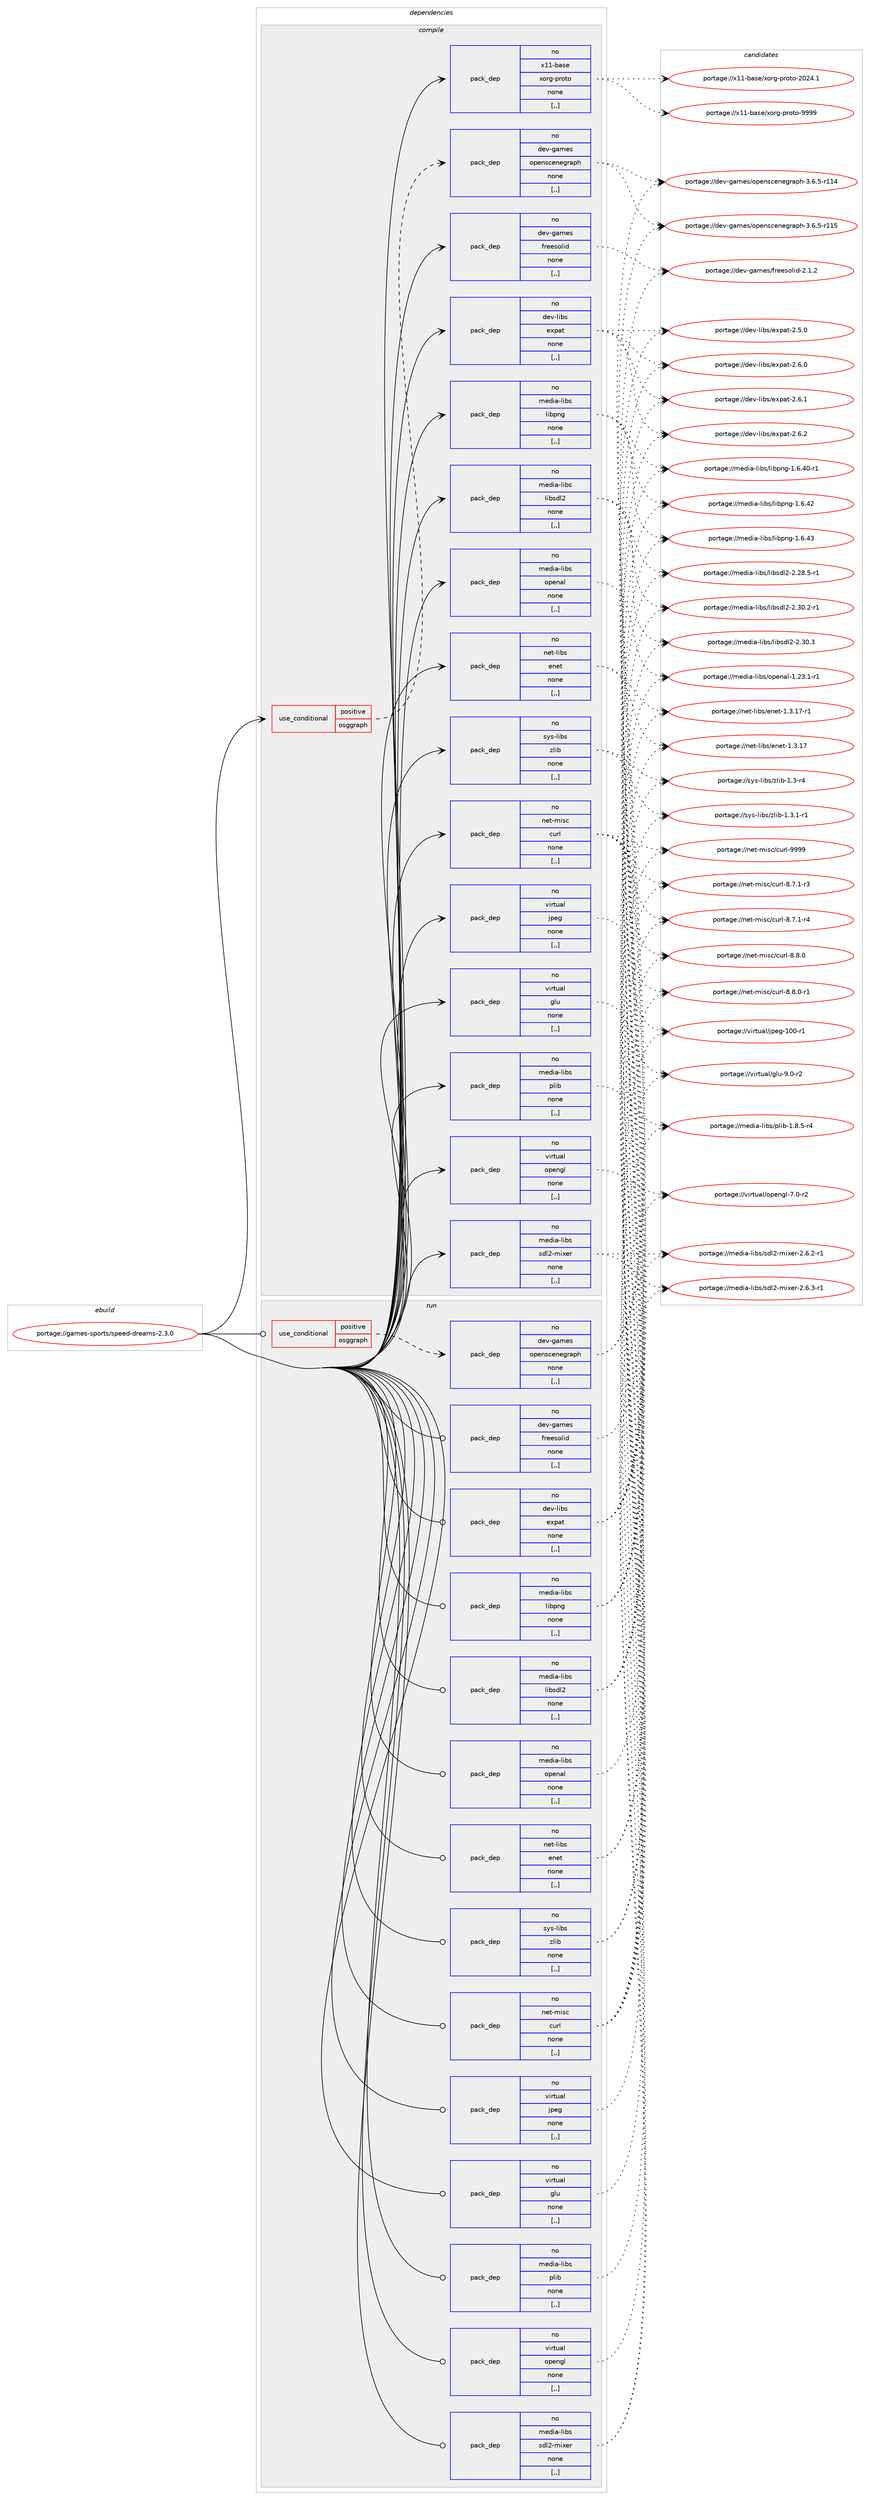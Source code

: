 digraph prolog {

# *************
# Graph options
# *************

newrank=true;
concentrate=true;
compound=true;
graph [rankdir=LR,fontname=Helvetica,fontsize=10,ranksep=1.5];#, ranksep=2.5, nodesep=0.2];
edge  [arrowhead=vee];
node  [fontname=Helvetica,fontsize=10];

# **********
# The ebuild
# **********

subgraph cluster_leftcol {
color=gray;
rank=same;
label=<<i>ebuild</i>>;
id [label="portage://games-sports/speed-dreams-2.3.0", color=red, width=4, href="../games-sports/speed-dreams-2.3.0.svg"];
}

# ****************
# The dependencies
# ****************

subgraph cluster_midcol {
color=gray;
label=<<i>dependencies</i>>;
subgraph cluster_compile {
fillcolor="#eeeeee";
style=filled;
label=<<i>compile</i>>;
subgraph cond63286 {
dependency229469 [label=<<TABLE BORDER="0" CELLBORDER="1" CELLSPACING="0" CELLPADDING="4"><TR><TD ROWSPAN="3" CELLPADDING="10">use_conditional</TD></TR><TR><TD>positive</TD></TR><TR><TD>osggraph</TD></TR></TABLE>>, shape=none, color=red];
subgraph pack164679 {
dependency229470 [label=<<TABLE BORDER="0" CELLBORDER="1" CELLSPACING="0" CELLPADDING="4" WIDTH="220"><TR><TD ROWSPAN="6" CELLPADDING="30">pack_dep</TD></TR><TR><TD WIDTH="110">no</TD></TR><TR><TD>dev-games</TD></TR><TR><TD>openscenegraph</TD></TR><TR><TD>none</TD></TR><TR><TD>[,,]</TD></TR></TABLE>>, shape=none, color=blue];
}
dependency229469:e -> dependency229470:w [weight=20,style="dashed",arrowhead="vee"];
}
id:e -> dependency229469:w [weight=20,style="solid",arrowhead="vee"];
subgraph pack164680 {
dependency229471 [label=<<TABLE BORDER="0" CELLBORDER="1" CELLSPACING="0" CELLPADDING="4" WIDTH="220"><TR><TD ROWSPAN="6" CELLPADDING="30">pack_dep</TD></TR><TR><TD WIDTH="110">no</TD></TR><TR><TD>dev-games</TD></TR><TR><TD>freesolid</TD></TR><TR><TD>none</TD></TR><TR><TD>[,,]</TD></TR></TABLE>>, shape=none, color=blue];
}
id:e -> dependency229471:w [weight=20,style="solid",arrowhead="vee"];
subgraph pack164681 {
dependency229472 [label=<<TABLE BORDER="0" CELLBORDER="1" CELLSPACING="0" CELLPADDING="4" WIDTH="220"><TR><TD ROWSPAN="6" CELLPADDING="30">pack_dep</TD></TR><TR><TD WIDTH="110">no</TD></TR><TR><TD>dev-libs</TD></TR><TR><TD>expat</TD></TR><TR><TD>none</TD></TR><TR><TD>[,,]</TD></TR></TABLE>>, shape=none, color=blue];
}
id:e -> dependency229472:w [weight=20,style="solid",arrowhead="vee"];
subgraph pack164682 {
dependency229473 [label=<<TABLE BORDER="0" CELLBORDER="1" CELLSPACING="0" CELLPADDING="4" WIDTH="220"><TR><TD ROWSPAN="6" CELLPADDING="30">pack_dep</TD></TR><TR><TD WIDTH="110">no</TD></TR><TR><TD>media-libs</TD></TR><TR><TD>libpng</TD></TR><TR><TD>none</TD></TR><TR><TD>[,,]</TD></TR></TABLE>>, shape=none, color=blue];
}
id:e -> dependency229473:w [weight=20,style="solid",arrowhead="vee"];
subgraph pack164683 {
dependency229474 [label=<<TABLE BORDER="0" CELLBORDER="1" CELLSPACING="0" CELLPADDING="4" WIDTH="220"><TR><TD ROWSPAN="6" CELLPADDING="30">pack_dep</TD></TR><TR><TD WIDTH="110">no</TD></TR><TR><TD>media-libs</TD></TR><TR><TD>libsdl2</TD></TR><TR><TD>none</TD></TR><TR><TD>[,,]</TD></TR></TABLE>>, shape=none, color=blue];
}
id:e -> dependency229474:w [weight=20,style="solid",arrowhead="vee"];
subgraph pack164684 {
dependency229475 [label=<<TABLE BORDER="0" CELLBORDER="1" CELLSPACING="0" CELLPADDING="4" WIDTH="220"><TR><TD ROWSPAN="6" CELLPADDING="30">pack_dep</TD></TR><TR><TD WIDTH="110">no</TD></TR><TR><TD>media-libs</TD></TR><TR><TD>openal</TD></TR><TR><TD>none</TD></TR><TR><TD>[,,]</TD></TR></TABLE>>, shape=none, color=blue];
}
id:e -> dependency229475:w [weight=20,style="solid",arrowhead="vee"];
subgraph pack164685 {
dependency229476 [label=<<TABLE BORDER="0" CELLBORDER="1" CELLSPACING="0" CELLPADDING="4" WIDTH="220"><TR><TD ROWSPAN="6" CELLPADDING="30">pack_dep</TD></TR><TR><TD WIDTH="110">no</TD></TR><TR><TD>media-libs</TD></TR><TR><TD>plib</TD></TR><TR><TD>none</TD></TR><TR><TD>[,,]</TD></TR></TABLE>>, shape=none, color=blue];
}
id:e -> dependency229476:w [weight=20,style="solid",arrowhead="vee"];
subgraph pack164686 {
dependency229477 [label=<<TABLE BORDER="0" CELLBORDER="1" CELLSPACING="0" CELLPADDING="4" WIDTH="220"><TR><TD ROWSPAN="6" CELLPADDING="30">pack_dep</TD></TR><TR><TD WIDTH="110">no</TD></TR><TR><TD>media-libs</TD></TR><TR><TD>sdl2-mixer</TD></TR><TR><TD>none</TD></TR><TR><TD>[,,]</TD></TR></TABLE>>, shape=none, color=blue];
}
id:e -> dependency229477:w [weight=20,style="solid",arrowhead="vee"];
subgraph pack164687 {
dependency229478 [label=<<TABLE BORDER="0" CELLBORDER="1" CELLSPACING="0" CELLPADDING="4" WIDTH="220"><TR><TD ROWSPAN="6" CELLPADDING="30">pack_dep</TD></TR><TR><TD WIDTH="110">no</TD></TR><TR><TD>net-libs</TD></TR><TR><TD>enet</TD></TR><TR><TD>none</TD></TR><TR><TD>[,,]</TD></TR></TABLE>>, shape=none, color=blue];
}
id:e -> dependency229478:w [weight=20,style="solid",arrowhead="vee"];
subgraph pack164688 {
dependency229479 [label=<<TABLE BORDER="0" CELLBORDER="1" CELLSPACING="0" CELLPADDING="4" WIDTH="220"><TR><TD ROWSPAN="6" CELLPADDING="30">pack_dep</TD></TR><TR><TD WIDTH="110">no</TD></TR><TR><TD>net-misc</TD></TR><TR><TD>curl</TD></TR><TR><TD>none</TD></TR><TR><TD>[,,]</TD></TR></TABLE>>, shape=none, color=blue];
}
id:e -> dependency229479:w [weight=20,style="solid",arrowhead="vee"];
subgraph pack164689 {
dependency229480 [label=<<TABLE BORDER="0" CELLBORDER="1" CELLSPACING="0" CELLPADDING="4" WIDTH="220"><TR><TD ROWSPAN="6" CELLPADDING="30">pack_dep</TD></TR><TR><TD WIDTH="110">no</TD></TR><TR><TD>sys-libs</TD></TR><TR><TD>zlib</TD></TR><TR><TD>none</TD></TR><TR><TD>[,,]</TD></TR></TABLE>>, shape=none, color=blue];
}
id:e -> dependency229480:w [weight=20,style="solid",arrowhead="vee"];
subgraph pack164690 {
dependency229481 [label=<<TABLE BORDER="0" CELLBORDER="1" CELLSPACING="0" CELLPADDING="4" WIDTH="220"><TR><TD ROWSPAN="6" CELLPADDING="30">pack_dep</TD></TR><TR><TD WIDTH="110">no</TD></TR><TR><TD>virtual</TD></TR><TR><TD>glu</TD></TR><TR><TD>none</TD></TR><TR><TD>[,,]</TD></TR></TABLE>>, shape=none, color=blue];
}
id:e -> dependency229481:w [weight=20,style="solid",arrowhead="vee"];
subgraph pack164691 {
dependency229482 [label=<<TABLE BORDER="0" CELLBORDER="1" CELLSPACING="0" CELLPADDING="4" WIDTH="220"><TR><TD ROWSPAN="6" CELLPADDING="30">pack_dep</TD></TR><TR><TD WIDTH="110">no</TD></TR><TR><TD>virtual</TD></TR><TR><TD>jpeg</TD></TR><TR><TD>none</TD></TR><TR><TD>[,,]</TD></TR></TABLE>>, shape=none, color=blue];
}
id:e -> dependency229482:w [weight=20,style="solid",arrowhead="vee"];
subgraph pack164692 {
dependency229483 [label=<<TABLE BORDER="0" CELLBORDER="1" CELLSPACING="0" CELLPADDING="4" WIDTH="220"><TR><TD ROWSPAN="6" CELLPADDING="30">pack_dep</TD></TR><TR><TD WIDTH="110">no</TD></TR><TR><TD>virtual</TD></TR><TR><TD>opengl</TD></TR><TR><TD>none</TD></TR><TR><TD>[,,]</TD></TR></TABLE>>, shape=none, color=blue];
}
id:e -> dependency229483:w [weight=20,style="solid",arrowhead="vee"];
subgraph pack164693 {
dependency229484 [label=<<TABLE BORDER="0" CELLBORDER="1" CELLSPACING="0" CELLPADDING="4" WIDTH="220"><TR><TD ROWSPAN="6" CELLPADDING="30">pack_dep</TD></TR><TR><TD WIDTH="110">no</TD></TR><TR><TD>x11-base</TD></TR><TR><TD>xorg-proto</TD></TR><TR><TD>none</TD></TR><TR><TD>[,,]</TD></TR></TABLE>>, shape=none, color=blue];
}
id:e -> dependency229484:w [weight=20,style="solid",arrowhead="vee"];
}
subgraph cluster_compileandrun {
fillcolor="#eeeeee";
style=filled;
label=<<i>compile and run</i>>;
}
subgraph cluster_run {
fillcolor="#eeeeee";
style=filled;
label=<<i>run</i>>;
subgraph cond63287 {
dependency229485 [label=<<TABLE BORDER="0" CELLBORDER="1" CELLSPACING="0" CELLPADDING="4"><TR><TD ROWSPAN="3" CELLPADDING="10">use_conditional</TD></TR><TR><TD>positive</TD></TR><TR><TD>osggraph</TD></TR></TABLE>>, shape=none, color=red];
subgraph pack164694 {
dependency229486 [label=<<TABLE BORDER="0" CELLBORDER="1" CELLSPACING="0" CELLPADDING="4" WIDTH="220"><TR><TD ROWSPAN="6" CELLPADDING="30">pack_dep</TD></TR><TR><TD WIDTH="110">no</TD></TR><TR><TD>dev-games</TD></TR><TR><TD>openscenegraph</TD></TR><TR><TD>none</TD></TR><TR><TD>[,,]</TD></TR></TABLE>>, shape=none, color=blue];
}
dependency229485:e -> dependency229486:w [weight=20,style="dashed",arrowhead="vee"];
}
id:e -> dependency229485:w [weight=20,style="solid",arrowhead="odot"];
subgraph pack164695 {
dependency229487 [label=<<TABLE BORDER="0" CELLBORDER="1" CELLSPACING="0" CELLPADDING="4" WIDTH="220"><TR><TD ROWSPAN="6" CELLPADDING="30">pack_dep</TD></TR><TR><TD WIDTH="110">no</TD></TR><TR><TD>dev-games</TD></TR><TR><TD>freesolid</TD></TR><TR><TD>none</TD></TR><TR><TD>[,,]</TD></TR></TABLE>>, shape=none, color=blue];
}
id:e -> dependency229487:w [weight=20,style="solid",arrowhead="odot"];
subgraph pack164696 {
dependency229488 [label=<<TABLE BORDER="0" CELLBORDER="1" CELLSPACING="0" CELLPADDING="4" WIDTH="220"><TR><TD ROWSPAN="6" CELLPADDING="30">pack_dep</TD></TR><TR><TD WIDTH="110">no</TD></TR><TR><TD>dev-libs</TD></TR><TR><TD>expat</TD></TR><TR><TD>none</TD></TR><TR><TD>[,,]</TD></TR></TABLE>>, shape=none, color=blue];
}
id:e -> dependency229488:w [weight=20,style="solid",arrowhead="odot"];
subgraph pack164697 {
dependency229489 [label=<<TABLE BORDER="0" CELLBORDER="1" CELLSPACING="0" CELLPADDING="4" WIDTH="220"><TR><TD ROWSPAN="6" CELLPADDING="30">pack_dep</TD></TR><TR><TD WIDTH="110">no</TD></TR><TR><TD>media-libs</TD></TR><TR><TD>libpng</TD></TR><TR><TD>none</TD></TR><TR><TD>[,,]</TD></TR></TABLE>>, shape=none, color=blue];
}
id:e -> dependency229489:w [weight=20,style="solid",arrowhead="odot"];
subgraph pack164698 {
dependency229490 [label=<<TABLE BORDER="0" CELLBORDER="1" CELLSPACING="0" CELLPADDING="4" WIDTH="220"><TR><TD ROWSPAN="6" CELLPADDING="30">pack_dep</TD></TR><TR><TD WIDTH="110">no</TD></TR><TR><TD>media-libs</TD></TR><TR><TD>libsdl2</TD></TR><TR><TD>none</TD></TR><TR><TD>[,,]</TD></TR></TABLE>>, shape=none, color=blue];
}
id:e -> dependency229490:w [weight=20,style="solid",arrowhead="odot"];
subgraph pack164699 {
dependency229491 [label=<<TABLE BORDER="0" CELLBORDER="1" CELLSPACING="0" CELLPADDING="4" WIDTH="220"><TR><TD ROWSPAN="6" CELLPADDING="30">pack_dep</TD></TR><TR><TD WIDTH="110">no</TD></TR><TR><TD>media-libs</TD></TR><TR><TD>openal</TD></TR><TR><TD>none</TD></TR><TR><TD>[,,]</TD></TR></TABLE>>, shape=none, color=blue];
}
id:e -> dependency229491:w [weight=20,style="solid",arrowhead="odot"];
subgraph pack164700 {
dependency229492 [label=<<TABLE BORDER="0" CELLBORDER="1" CELLSPACING="0" CELLPADDING="4" WIDTH="220"><TR><TD ROWSPAN="6" CELLPADDING="30">pack_dep</TD></TR><TR><TD WIDTH="110">no</TD></TR><TR><TD>media-libs</TD></TR><TR><TD>plib</TD></TR><TR><TD>none</TD></TR><TR><TD>[,,]</TD></TR></TABLE>>, shape=none, color=blue];
}
id:e -> dependency229492:w [weight=20,style="solid",arrowhead="odot"];
subgraph pack164701 {
dependency229493 [label=<<TABLE BORDER="0" CELLBORDER="1" CELLSPACING="0" CELLPADDING="4" WIDTH="220"><TR><TD ROWSPAN="6" CELLPADDING="30">pack_dep</TD></TR><TR><TD WIDTH="110">no</TD></TR><TR><TD>media-libs</TD></TR><TR><TD>sdl2-mixer</TD></TR><TR><TD>none</TD></TR><TR><TD>[,,]</TD></TR></TABLE>>, shape=none, color=blue];
}
id:e -> dependency229493:w [weight=20,style="solid",arrowhead="odot"];
subgraph pack164702 {
dependency229494 [label=<<TABLE BORDER="0" CELLBORDER="1" CELLSPACING="0" CELLPADDING="4" WIDTH="220"><TR><TD ROWSPAN="6" CELLPADDING="30">pack_dep</TD></TR><TR><TD WIDTH="110">no</TD></TR><TR><TD>net-libs</TD></TR><TR><TD>enet</TD></TR><TR><TD>none</TD></TR><TR><TD>[,,]</TD></TR></TABLE>>, shape=none, color=blue];
}
id:e -> dependency229494:w [weight=20,style="solid",arrowhead="odot"];
subgraph pack164703 {
dependency229495 [label=<<TABLE BORDER="0" CELLBORDER="1" CELLSPACING="0" CELLPADDING="4" WIDTH="220"><TR><TD ROWSPAN="6" CELLPADDING="30">pack_dep</TD></TR><TR><TD WIDTH="110">no</TD></TR><TR><TD>net-misc</TD></TR><TR><TD>curl</TD></TR><TR><TD>none</TD></TR><TR><TD>[,,]</TD></TR></TABLE>>, shape=none, color=blue];
}
id:e -> dependency229495:w [weight=20,style="solid",arrowhead="odot"];
subgraph pack164704 {
dependency229496 [label=<<TABLE BORDER="0" CELLBORDER="1" CELLSPACING="0" CELLPADDING="4" WIDTH="220"><TR><TD ROWSPAN="6" CELLPADDING="30">pack_dep</TD></TR><TR><TD WIDTH="110">no</TD></TR><TR><TD>sys-libs</TD></TR><TR><TD>zlib</TD></TR><TR><TD>none</TD></TR><TR><TD>[,,]</TD></TR></TABLE>>, shape=none, color=blue];
}
id:e -> dependency229496:w [weight=20,style="solid",arrowhead="odot"];
subgraph pack164705 {
dependency229497 [label=<<TABLE BORDER="0" CELLBORDER="1" CELLSPACING="0" CELLPADDING="4" WIDTH="220"><TR><TD ROWSPAN="6" CELLPADDING="30">pack_dep</TD></TR><TR><TD WIDTH="110">no</TD></TR><TR><TD>virtual</TD></TR><TR><TD>glu</TD></TR><TR><TD>none</TD></TR><TR><TD>[,,]</TD></TR></TABLE>>, shape=none, color=blue];
}
id:e -> dependency229497:w [weight=20,style="solid",arrowhead="odot"];
subgraph pack164706 {
dependency229498 [label=<<TABLE BORDER="0" CELLBORDER="1" CELLSPACING="0" CELLPADDING="4" WIDTH="220"><TR><TD ROWSPAN="6" CELLPADDING="30">pack_dep</TD></TR><TR><TD WIDTH="110">no</TD></TR><TR><TD>virtual</TD></TR><TR><TD>jpeg</TD></TR><TR><TD>none</TD></TR><TR><TD>[,,]</TD></TR></TABLE>>, shape=none, color=blue];
}
id:e -> dependency229498:w [weight=20,style="solid",arrowhead="odot"];
subgraph pack164707 {
dependency229499 [label=<<TABLE BORDER="0" CELLBORDER="1" CELLSPACING="0" CELLPADDING="4" WIDTH="220"><TR><TD ROWSPAN="6" CELLPADDING="30">pack_dep</TD></TR><TR><TD WIDTH="110">no</TD></TR><TR><TD>virtual</TD></TR><TR><TD>opengl</TD></TR><TR><TD>none</TD></TR><TR><TD>[,,]</TD></TR></TABLE>>, shape=none, color=blue];
}
id:e -> dependency229499:w [weight=20,style="solid",arrowhead="odot"];
}
}

# **************
# The candidates
# **************

subgraph cluster_choices {
rank=same;
color=gray;
label=<<i>candidates</i>>;

subgraph choice164679 {
color=black;
nodesep=1;
choice100101118451039710910111547111112101110115991011101011031149711210445514654465345114494952 [label="portage://dev-games/openscenegraph-3.6.5-r114", color=red, width=4,href="../dev-games/openscenegraph-3.6.5-r114.svg"];
choice100101118451039710910111547111112101110115991011101011031149711210445514654465345114494953 [label="portage://dev-games/openscenegraph-3.6.5-r115", color=red, width=4,href="../dev-games/openscenegraph-3.6.5-r115.svg"];
dependency229470:e -> choice100101118451039710910111547111112101110115991011101011031149711210445514654465345114494952:w [style=dotted,weight="100"];
dependency229470:e -> choice100101118451039710910111547111112101110115991011101011031149711210445514654465345114494953:w [style=dotted,weight="100"];
}
subgraph choice164680 {
color=black;
nodesep=1;
choice100101118451039710910111547102114101101115111108105100455046494650 [label="portage://dev-games/freesolid-2.1.2", color=red, width=4,href="../dev-games/freesolid-2.1.2.svg"];
dependency229471:e -> choice100101118451039710910111547102114101101115111108105100455046494650:w [style=dotted,weight="100"];
}
subgraph choice164681 {
color=black;
nodesep=1;
choice10010111845108105981154710112011297116455046534648 [label="portage://dev-libs/expat-2.5.0", color=red, width=4,href="../dev-libs/expat-2.5.0.svg"];
choice10010111845108105981154710112011297116455046544648 [label="portage://dev-libs/expat-2.6.0", color=red, width=4,href="../dev-libs/expat-2.6.0.svg"];
choice10010111845108105981154710112011297116455046544649 [label="portage://dev-libs/expat-2.6.1", color=red, width=4,href="../dev-libs/expat-2.6.1.svg"];
choice10010111845108105981154710112011297116455046544650 [label="portage://dev-libs/expat-2.6.2", color=red, width=4,href="../dev-libs/expat-2.6.2.svg"];
dependency229472:e -> choice10010111845108105981154710112011297116455046534648:w [style=dotted,weight="100"];
dependency229472:e -> choice10010111845108105981154710112011297116455046544648:w [style=dotted,weight="100"];
dependency229472:e -> choice10010111845108105981154710112011297116455046544649:w [style=dotted,weight="100"];
dependency229472:e -> choice10010111845108105981154710112011297116455046544650:w [style=dotted,weight="100"];
}
subgraph choice164682 {
color=black;
nodesep=1;
choice1091011001059745108105981154710810598112110103454946544652484511449 [label="portage://media-libs/libpng-1.6.40-r1", color=red, width=4,href="../media-libs/libpng-1.6.40-r1.svg"];
choice109101100105974510810598115471081059811211010345494654465250 [label="portage://media-libs/libpng-1.6.42", color=red, width=4,href="../media-libs/libpng-1.6.42.svg"];
choice109101100105974510810598115471081059811211010345494654465251 [label="portage://media-libs/libpng-1.6.43", color=red, width=4,href="../media-libs/libpng-1.6.43.svg"];
dependency229473:e -> choice1091011001059745108105981154710810598112110103454946544652484511449:w [style=dotted,weight="100"];
dependency229473:e -> choice109101100105974510810598115471081059811211010345494654465250:w [style=dotted,weight="100"];
dependency229473:e -> choice109101100105974510810598115471081059811211010345494654465251:w [style=dotted,weight="100"];
}
subgraph choice164683 {
color=black;
nodesep=1;
choice109101100105974510810598115471081059811510010850455046505646534511449 [label="portage://media-libs/libsdl2-2.28.5-r1", color=red, width=4,href="../media-libs/libsdl2-2.28.5-r1.svg"];
choice109101100105974510810598115471081059811510010850455046514846504511449 [label="portage://media-libs/libsdl2-2.30.2-r1", color=red, width=4,href="../media-libs/libsdl2-2.30.2-r1.svg"];
choice10910110010597451081059811547108105981151001085045504651484651 [label="portage://media-libs/libsdl2-2.30.3", color=red, width=4,href="../media-libs/libsdl2-2.30.3.svg"];
dependency229474:e -> choice109101100105974510810598115471081059811510010850455046505646534511449:w [style=dotted,weight="100"];
dependency229474:e -> choice109101100105974510810598115471081059811510010850455046514846504511449:w [style=dotted,weight="100"];
dependency229474:e -> choice10910110010597451081059811547108105981151001085045504651484651:w [style=dotted,weight="100"];
}
subgraph choice164684 {
color=black;
nodesep=1;
choice1091011001059745108105981154711111210111097108454946505146494511449 [label="portage://media-libs/openal-1.23.1-r1", color=red, width=4,href="../media-libs/openal-1.23.1-r1.svg"];
dependency229475:e -> choice1091011001059745108105981154711111210111097108454946505146494511449:w [style=dotted,weight="100"];
}
subgraph choice164685 {
color=black;
nodesep=1;
choice10910110010597451081059811547112108105984549465646534511452 [label="portage://media-libs/plib-1.8.5-r4", color=red, width=4,href="../media-libs/plib-1.8.5-r4.svg"];
dependency229476:e -> choice10910110010597451081059811547112108105984549465646534511452:w [style=dotted,weight="100"];
}
subgraph choice164686 {
color=black;
nodesep=1;
choice1091011001059745108105981154711510010850451091051201011144550465446504511449 [label="portage://media-libs/sdl2-mixer-2.6.2-r1", color=red, width=4,href="../media-libs/sdl2-mixer-2.6.2-r1.svg"];
choice1091011001059745108105981154711510010850451091051201011144550465446514511449 [label="portage://media-libs/sdl2-mixer-2.6.3-r1", color=red, width=4,href="../media-libs/sdl2-mixer-2.6.3-r1.svg"];
dependency229477:e -> choice1091011001059745108105981154711510010850451091051201011144550465446504511449:w [style=dotted,weight="100"];
dependency229477:e -> choice1091011001059745108105981154711510010850451091051201011144550465446514511449:w [style=dotted,weight="100"];
}
subgraph choice164687 {
color=black;
nodesep=1;
choice11010111645108105981154710111010111645494651464955 [label="portage://net-libs/enet-1.3.17", color=red, width=4,href="../net-libs/enet-1.3.17.svg"];
choice110101116451081059811547101110101116454946514649554511449 [label="portage://net-libs/enet-1.3.17-r1", color=red, width=4,href="../net-libs/enet-1.3.17-r1.svg"];
dependency229478:e -> choice11010111645108105981154710111010111645494651464955:w [style=dotted,weight="100"];
dependency229478:e -> choice110101116451081059811547101110101116454946514649554511449:w [style=dotted,weight="100"];
}
subgraph choice164688 {
color=black;
nodesep=1;
choice110101116451091051159947991171141084556465546494511451 [label="portage://net-misc/curl-8.7.1-r3", color=red, width=4,href="../net-misc/curl-8.7.1-r3.svg"];
choice110101116451091051159947991171141084556465546494511452 [label="portage://net-misc/curl-8.7.1-r4", color=red, width=4,href="../net-misc/curl-8.7.1-r4.svg"];
choice11010111645109105115994799117114108455646564648 [label="portage://net-misc/curl-8.8.0", color=red, width=4,href="../net-misc/curl-8.8.0.svg"];
choice110101116451091051159947991171141084556465646484511449 [label="portage://net-misc/curl-8.8.0-r1", color=red, width=4,href="../net-misc/curl-8.8.0-r1.svg"];
choice110101116451091051159947991171141084557575757 [label="portage://net-misc/curl-9999", color=red, width=4,href="../net-misc/curl-9999.svg"];
dependency229479:e -> choice110101116451091051159947991171141084556465546494511451:w [style=dotted,weight="100"];
dependency229479:e -> choice110101116451091051159947991171141084556465546494511452:w [style=dotted,weight="100"];
dependency229479:e -> choice11010111645109105115994799117114108455646564648:w [style=dotted,weight="100"];
dependency229479:e -> choice110101116451091051159947991171141084556465646484511449:w [style=dotted,weight="100"];
dependency229479:e -> choice110101116451091051159947991171141084557575757:w [style=dotted,weight="100"];
}
subgraph choice164689 {
color=black;
nodesep=1;
choice11512111545108105981154712210810598454946514511452 [label="portage://sys-libs/zlib-1.3-r4", color=red, width=4,href="../sys-libs/zlib-1.3-r4.svg"];
choice115121115451081059811547122108105984549465146494511449 [label="portage://sys-libs/zlib-1.3.1-r1", color=red, width=4,href="../sys-libs/zlib-1.3.1-r1.svg"];
dependency229480:e -> choice11512111545108105981154712210810598454946514511452:w [style=dotted,weight="100"];
dependency229480:e -> choice115121115451081059811547122108105984549465146494511449:w [style=dotted,weight="100"];
}
subgraph choice164690 {
color=black;
nodesep=1;
choice1181051141161179710847103108117455746484511450 [label="portage://virtual/glu-9.0-r2", color=red, width=4,href="../virtual/glu-9.0-r2.svg"];
dependency229481:e -> choice1181051141161179710847103108117455746484511450:w [style=dotted,weight="100"];
}
subgraph choice164691 {
color=black;
nodesep=1;
choice1181051141161179710847106112101103454948484511449 [label="portage://virtual/jpeg-100-r1", color=red, width=4,href="../virtual/jpeg-100-r1.svg"];
dependency229482:e -> choice1181051141161179710847106112101103454948484511449:w [style=dotted,weight="100"];
}
subgraph choice164692 {
color=black;
nodesep=1;
choice1181051141161179710847111112101110103108455546484511450 [label="portage://virtual/opengl-7.0-r2", color=red, width=4,href="../virtual/opengl-7.0-r2.svg"];
dependency229483:e -> choice1181051141161179710847111112101110103108455546484511450:w [style=dotted,weight="100"];
}
subgraph choice164693 {
color=black;
nodesep=1;
choice1204949459897115101471201111141034511211411111611145504850524649 [label="portage://x11-base/xorg-proto-2024.1", color=red, width=4,href="../x11-base/xorg-proto-2024.1.svg"];
choice120494945989711510147120111114103451121141111161114557575757 [label="portage://x11-base/xorg-proto-9999", color=red, width=4,href="../x11-base/xorg-proto-9999.svg"];
dependency229484:e -> choice1204949459897115101471201111141034511211411111611145504850524649:w [style=dotted,weight="100"];
dependency229484:e -> choice120494945989711510147120111114103451121141111161114557575757:w [style=dotted,weight="100"];
}
subgraph choice164694 {
color=black;
nodesep=1;
choice100101118451039710910111547111112101110115991011101011031149711210445514654465345114494952 [label="portage://dev-games/openscenegraph-3.6.5-r114", color=red, width=4,href="../dev-games/openscenegraph-3.6.5-r114.svg"];
choice100101118451039710910111547111112101110115991011101011031149711210445514654465345114494953 [label="portage://dev-games/openscenegraph-3.6.5-r115", color=red, width=4,href="../dev-games/openscenegraph-3.6.5-r115.svg"];
dependency229486:e -> choice100101118451039710910111547111112101110115991011101011031149711210445514654465345114494952:w [style=dotted,weight="100"];
dependency229486:e -> choice100101118451039710910111547111112101110115991011101011031149711210445514654465345114494953:w [style=dotted,weight="100"];
}
subgraph choice164695 {
color=black;
nodesep=1;
choice100101118451039710910111547102114101101115111108105100455046494650 [label="portage://dev-games/freesolid-2.1.2", color=red, width=4,href="../dev-games/freesolid-2.1.2.svg"];
dependency229487:e -> choice100101118451039710910111547102114101101115111108105100455046494650:w [style=dotted,weight="100"];
}
subgraph choice164696 {
color=black;
nodesep=1;
choice10010111845108105981154710112011297116455046534648 [label="portage://dev-libs/expat-2.5.0", color=red, width=4,href="../dev-libs/expat-2.5.0.svg"];
choice10010111845108105981154710112011297116455046544648 [label="portage://dev-libs/expat-2.6.0", color=red, width=4,href="../dev-libs/expat-2.6.0.svg"];
choice10010111845108105981154710112011297116455046544649 [label="portage://dev-libs/expat-2.6.1", color=red, width=4,href="../dev-libs/expat-2.6.1.svg"];
choice10010111845108105981154710112011297116455046544650 [label="portage://dev-libs/expat-2.6.2", color=red, width=4,href="../dev-libs/expat-2.6.2.svg"];
dependency229488:e -> choice10010111845108105981154710112011297116455046534648:w [style=dotted,weight="100"];
dependency229488:e -> choice10010111845108105981154710112011297116455046544648:w [style=dotted,weight="100"];
dependency229488:e -> choice10010111845108105981154710112011297116455046544649:w [style=dotted,weight="100"];
dependency229488:e -> choice10010111845108105981154710112011297116455046544650:w [style=dotted,weight="100"];
}
subgraph choice164697 {
color=black;
nodesep=1;
choice1091011001059745108105981154710810598112110103454946544652484511449 [label="portage://media-libs/libpng-1.6.40-r1", color=red, width=4,href="../media-libs/libpng-1.6.40-r1.svg"];
choice109101100105974510810598115471081059811211010345494654465250 [label="portage://media-libs/libpng-1.6.42", color=red, width=4,href="../media-libs/libpng-1.6.42.svg"];
choice109101100105974510810598115471081059811211010345494654465251 [label="portage://media-libs/libpng-1.6.43", color=red, width=4,href="../media-libs/libpng-1.6.43.svg"];
dependency229489:e -> choice1091011001059745108105981154710810598112110103454946544652484511449:w [style=dotted,weight="100"];
dependency229489:e -> choice109101100105974510810598115471081059811211010345494654465250:w [style=dotted,weight="100"];
dependency229489:e -> choice109101100105974510810598115471081059811211010345494654465251:w [style=dotted,weight="100"];
}
subgraph choice164698 {
color=black;
nodesep=1;
choice109101100105974510810598115471081059811510010850455046505646534511449 [label="portage://media-libs/libsdl2-2.28.5-r1", color=red, width=4,href="../media-libs/libsdl2-2.28.5-r1.svg"];
choice109101100105974510810598115471081059811510010850455046514846504511449 [label="portage://media-libs/libsdl2-2.30.2-r1", color=red, width=4,href="../media-libs/libsdl2-2.30.2-r1.svg"];
choice10910110010597451081059811547108105981151001085045504651484651 [label="portage://media-libs/libsdl2-2.30.3", color=red, width=4,href="../media-libs/libsdl2-2.30.3.svg"];
dependency229490:e -> choice109101100105974510810598115471081059811510010850455046505646534511449:w [style=dotted,weight="100"];
dependency229490:e -> choice109101100105974510810598115471081059811510010850455046514846504511449:w [style=dotted,weight="100"];
dependency229490:e -> choice10910110010597451081059811547108105981151001085045504651484651:w [style=dotted,weight="100"];
}
subgraph choice164699 {
color=black;
nodesep=1;
choice1091011001059745108105981154711111210111097108454946505146494511449 [label="portage://media-libs/openal-1.23.1-r1", color=red, width=4,href="../media-libs/openal-1.23.1-r1.svg"];
dependency229491:e -> choice1091011001059745108105981154711111210111097108454946505146494511449:w [style=dotted,weight="100"];
}
subgraph choice164700 {
color=black;
nodesep=1;
choice10910110010597451081059811547112108105984549465646534511452 [label="portage://media-libs/plib-1.8.5-r4", color=red, width=4,href="../media-libs/plib-1.8.5-r4.svg"];
dependency229492:e -> choice10910110010597451081059811547112108105984549465646534511452:w [style=dotted,weight="100"];
}
subgraph choice164701 {
color=black;
nodesep=1;
choice1091011001059745108105981154711510010850451091051201011144550465446504511449 [label="portage://media-libs/sdl2-mixer-2.6.2-r1", color=red, width=4,href="../media-libs/sdl2-mixer-2.6.2-r1.svg"];
choice1091011001059745108105981154711510010850451091051201011144550465446514511449 [label="portage://media-libs/sdl2-mixer-2.6.3-r1", color=red, width=4,href="../media-libs/sdl2-mixer-2.6.3-r1.svg"];
dependency229493:e -> choice1091011001059745108105981154711510010850451091051201011144550465446504511449:w [style=dotted,weight="100"];
dependency229493:e -> choice1091011001059745108105981154711510010850451091051201011144550465446514511449:w [style=dotted,weight="100"];
}
subgraph choice164702 {
color=black;
nodesep=1;
choice11010111645108105981154710111010111645494651464955 [label="portage://net-libs/enet-1.3.17", color=red, width=4,href="../net-libs/enet-1.3.17.svg"];
choice110101116451081059811547101110101116454946514649554511449 [label="portage://net-libs/enet-1.3.17-r1", color=red, width=4,href="../net-libs/enet-1.3.17-r1.svg"];
dependency229494:e -> choice11010111645108105981154710111010111645494651464955:w [style=dotted,weight="100"];
dependency229494:e -> choice110101116451081059811547101110101116454946514649554511449:w [style=dotted,weight="100"];
}
subgraph choice164703 {
color=black;
nodesep=1;
choice110101116451091051159947991171141084556465546494511451 [label="portage://net-misc/curl-8.7.1-r3", color=red, width=4,href="../net-misc/curl-8.7.1-r3.svg"];
choice110101116451091051159947991171141084556465546494511452 [label="portage://net-misc/curl-8.7.1-r4", color=red, width=4,href="../net-misc/curl-8.7.1-r4.svg"];
choice11010111645109105115994799117114108455646564648 [label="portage://net-misc/curl-8.8.0", color=red, width=4,href="../net-misc/curl-8.8.0.svg"];
choice110101116451091051159947991171141084556465646484511449 [label="portage://net-misc/curl-8.8.0-r1", color=red, width=4,href="../net-misc/curl-8.8.0-r1.svg"];
choice110101116451091051159947991171141084557575757 [label="portage://net-misc/curl-9999", color=red, width=4,href="../net-misc/curl-9999.svg"];
dependency229495:e -> choice110101116451091051159947991171141084556465546494511451:w [style=dotted,weight="100"];
dependency229495:e -> choice110101116451091051159947991171141084556465546494511452:w [style=dotted,weight="100"];
dependency229495:e -> choice11010111645109105115994799117114108455646564648:w [style=dotted,weight="100"];
dependency229495:e -> choice110101116451091051159947991171141084556465646484511449:w [style=dotted,weight="100"];
dependency229495:e -> choice110101116451091051159947991171141084557575757:w [style=dotted,weight="100"];
}
subgraph choice164704 {
color=black;
nodesep=1;
choice11512111545108105981154712210810598454946514511452 [label="portage://sys-libs/zlib-1.3-r4", color=red, width=4,href="../sys-libs/zlib-1.3-r4.svg"];
choice115121115451081059811547122108105984549465146494511449 [label="portage://sys-libs/zlib-1.3.1-r1", color=red, width=4,href="../sys-libs/zlib-1.3.1-r1.svg"];
dependency229496:e -> choice11512111545108105981154712210810598454946514511452:w [style=dotted,weight="100"];
dependency229496:e -> choice115121115451081059811547122108105984549465146494511449:w [style=dotted,weight="100"];
}
subgraph choice164705 {
color=black;
nodesep=1;
choice1181051141161179710847103108117455746484511450 [label="portage://virtual/glu-9.0-r2", color=red, width=4,href="../virtual/glu-9.0-r2.svg"];
dependency229497:e -> choice1181051141161179710847103108117455746484511450:w [style=dotted,weight="100"];
}
subgraph choice164706 {
color=black;
nodesep=1;
choice1181051141161179710847106112101103454948484511449 [label="portage://virtual/jpeg-100-r1", color=red, width=4,href="../virtual/jpeg-100-r1.svg"];
dependency229498:e -> choice1181051141161179710847106112101103454948484511449:w [style=dotted,weight="100"];
}
subgraph choice164707 {
color=black;
nodesep=1;
choice1181051141161179710847111112101110103108455546484511450 [label="portage://virtual/opengl-7.0-r2", color=red, width=4,href="../virtual/opengl-7.0-r2.svg"];
dependency229499:e -> choice1181051141161179710847111112101110103108455546484511450:w [style=dotted,weight="100"];
}
}

}
